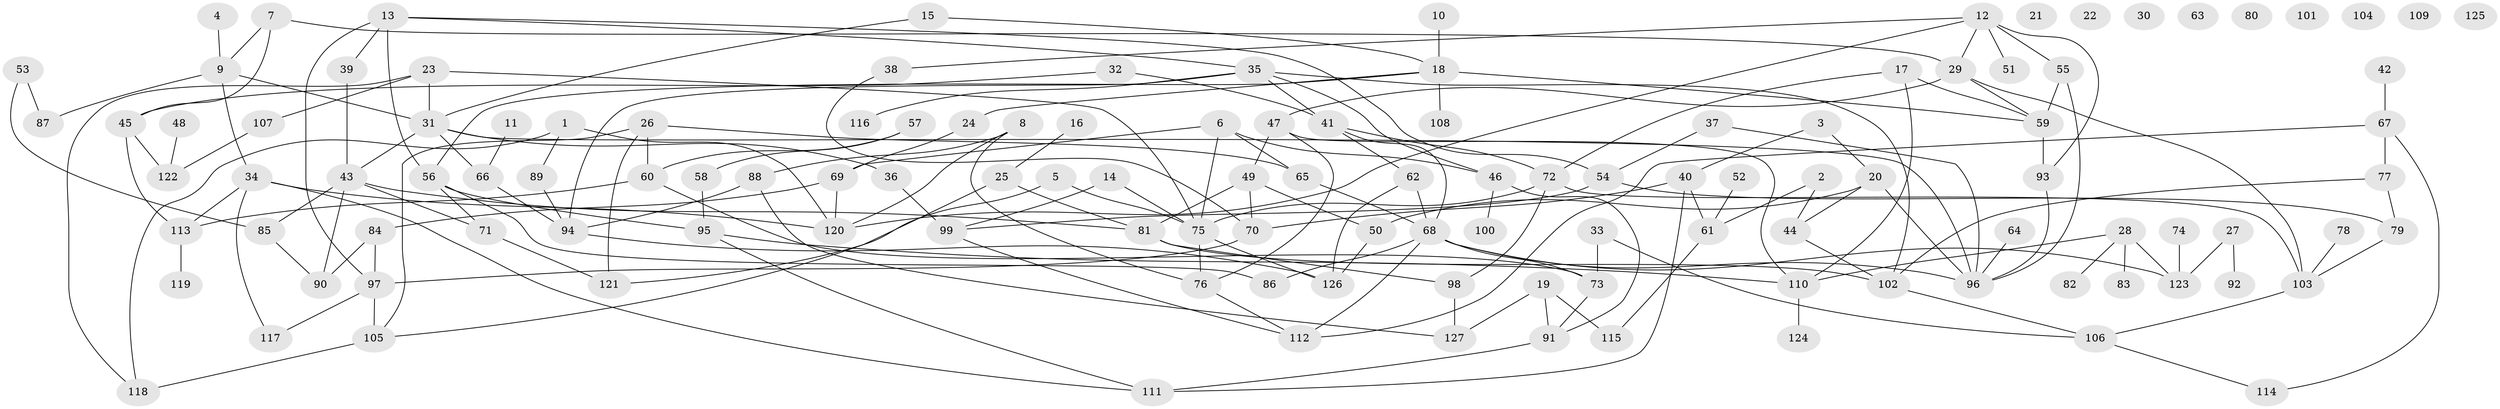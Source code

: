 // Generated by graph-tools (version 1.1) at 2025/49/03/09/25 03:49:04]
// undirected, 127 vertices, 190 edges
graph export_dot {
graph [start="1"]
  node [color=gray90,style=filled];
  1;
  2;
  3;
  4;
  5;
  6;
  7;
  8;
  9;
  10;
  11;
  12;
  13;
  14;
  15;
  16;
  17;
  18;
  19;
  20;
  21;
  22;
  23;
  24;
  25;
  26;
  27;
  28;
  29;
  30;
  31;
  32;
  33;
  34;
  35;
  36;
  37;
  38;
  39;
  40;
  41;
  42;
  43;
  44;
  45;
  46;
  47;
  48;
  49;
  50;
  51;
  52;
  53;
  54;
  55;
  56;
  57;
  58;
  59;
  60;
  61;
  62;
  63;
  64;
  65;
  66;
  67;
  68;
  69;
  70;
  71;
  72;
  73;
  74;
  75;
  76;
  77;
  78;
  79;
  80;
  81;
  82;
  83;
  84;
  85;
  86;
  87;
  88;
  89;
  90;
  91;
  92;
  93;
  94;
  95;
  96;
  97;
  98;
  99;
  100;
  101;
  102;
  103;
  104;
  105;
  106;
  107;
  108;
  109;
  110;
  111;
  112;
  113;
  114;
  115;
  116;
  117;
  118;
  119;
  120;
  121;
  122;
  123;
  124;
  125;
  126;
  127;
  1 -- 89;
  1 -- 118;
  1 -- 120;
  2 -- 44;
  2 -- 61;
  3 -- 20;
  3 -- 40;
  4 -- 9;
  5 -- 75;
  5 -- 121;
  6 -- 46;
  6 -- 65;
  6 -- 69;
  6 -- 75;
  7 -- 9;
  7 -- 29;
  7 -- 45;
  8 -- 76;
  8 -- 88;
  8 -- 120;
  9 -- 31;
  9 -- 34;
  9 -- 87;
  10 -- 18;
  11 -- 66;
  12 -- 29;
  12 -- 38;
  12 -- 51;
  12 -- 55;
  12 -- 93;
  12 -- 120;
  13 -- 35;
  13 -- 39;
  13 -- 54;
  13 -- 56;
  13 -- 97;
  14 -- 75;
  14 -- 99;
  15 -- 18;
  15 -- 31;
  16 -- 25;
  17 -- 59;
  17 -- 72;
  17 -- 110;
  18 -- 24;
  18 -- 56;
  18 -- 59;
  18 -- 108;
  19 -- 91;
  19 -- 115;
  19 -- 127;
  20 -- 44;
  20 -- 50;
  20 -- 96;
  23 -- 31;
  23 -- 75;
  23 -- 107;
  23 -- 118;
  24 -- 69;
  25 -- 81;
  25 -- 105;
  26 -- 60;
  26 -- 65;
  26 -- 105;
  26 -- 121;
  27 -- 92;
  27 -- 123;
  28 -- 82;
  28 -- 83;
  28 -- 110;
  28 -- 123;
  29 -- 47;
  29 -- 59;
  29 -- 103;
  31 -- 36;
  31 -- 43;
  31 -- 66;
  31 -- 96;
  32 -- 41;
  32 -- 45;
  33 -- 73;
  33 -- 106;
  34 -- 111;
  34 -- 113;
  34 -- 117;
  34 -- 120;
  35 -- 41;
  35 -- 46;
  35 -- 94;
  35 -- 102;
  35 -- 116;
  36 -- 99;
  37 -- 54;
  37 -- 96;
  38 -- 70;
  39 -- 43;
  40 -- 61;
  40 -- 70;
  40 -- 111;
  41 -- 62;
  41 -- 68;
  41 -- 72;
  42 -- 67;
  43 -- 71;
  43 -- 81;
  43 -- 85;
  43 -- 90;
  44 -- 102;
  45 -- 113;
  45 -- 122;
  46 -- 91;
  46 -- 100;
  47 -- 49;
  47 -- 76;
  47 -- 110;
  48 -- 122;
  49 -- 50;
  49 -- 70;
  49 -- 81;
  50 -- 126;
  52 -- 61;
  53 -- 85;
  53 -- 87;
  54 -- 79;
  54 -- 99;
  55 -- 59;
  55 -- 96;
  56 -- 71;
  56 -- 86;
  56 -- 95;
  57 -- 58;
  57 -- 60;
  58 -- 95;
  59 -- 93;
  60 -- 73;
  60 -- 113;
  61 -- 115;
  62 -- 68;
  62 -- 126;
  64 -- 96;
  65 -- 68;
  66 -- 94;
  67 -- 77;
  67 -- 112;
  67 -- 114;
  68 -- 73;
  68 -- 86;
  68 -- 96;
  68 -- 112;
  68 -- 123;
  69 -- 84;
  69 -- 120;
  70 -- 97;
  71 -- 121;
  72 -- 75;
  72 -- 98;
  72 -- 103;
  73 -- 91;
  74 -- 123;
  75 -- 76;
  75 -- 126;
  76 -- 112;
  77 -- 79;
  77 -- 102;
  78 -- 103;
  79 -- 103;
  81 -- 98;
  81 -- 102;
  84 -- 90;
  84 -- 97;
  85 -- 90;
  88 -- 94;
  88 -- 127;
  89 -- 94;
  91 -- 111;
  93 -- 96;
  94 -- 126;
  95 -- 110;
  95 -- 111;
  97 -- 105;
  97 -- 117;
  98 -- 127;
  99 -- 112;
  102 -- 106;
  103 -- 106;
  105 -- 118;
  106 -- 114;
  107 -- 122;
  110 -- 124;
  113 -- 119;
}
